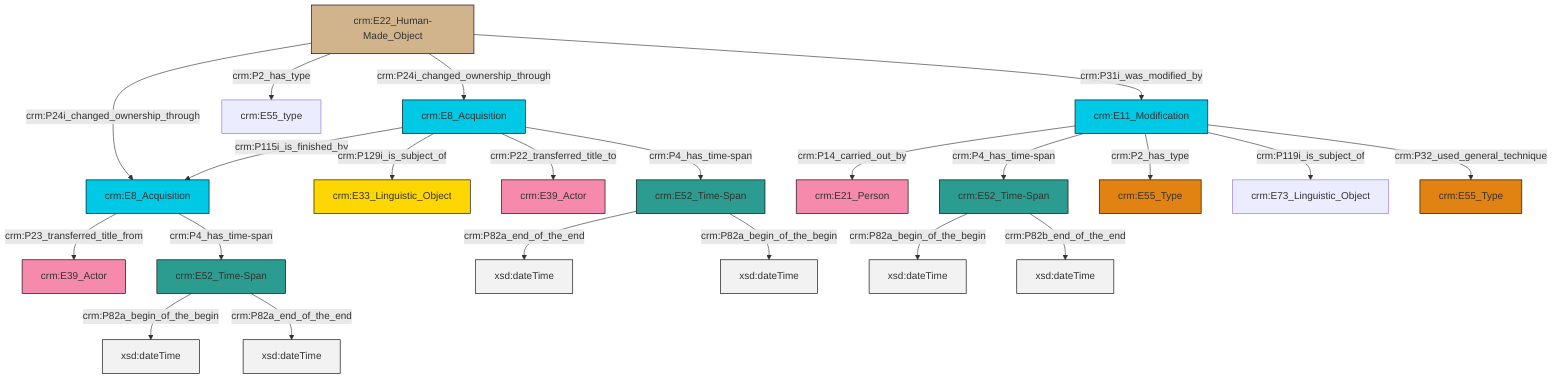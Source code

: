 graph TD
classDef Literal fill:#f2f2f2,stroke:#000000;
classDef CRM_Entity fill:#FFFFFF,stroke:#000000;
classDef Temporal_Entity fill:#00C9E6, stroke:#000000;
classDef Type fill:#E18312, stroke:#000000;
classDef Time-Span fill:#2C9C91, stroke:#000000;
classDef Appellation fill:#FFEB7F, stroke:#000000;
classDef Place fill:#008836, stroke:#000000;
classDef Persistent_Item fill:#B266B2, stroke:#000000;
classDef Conceptual_Object fill:#FFD700, stroke:#000000;
classDef Physical_Thing fill:#D2B48C, stroke:#000000;
classDef Actor fill:#f58aad, stroke:#000000;
classDef PC_Classes fill:#4ce600, stroke:#000000;
classDef Multi fill:#cccccc,stroke:#000000;

4["crm:E11_Modification"]:::Temporal_Entity -->|crm:P14_carried_out_by| 5["crm:E21_Person"]:::Actor
6["crm:E52_Time-Span"]:::Time-Span -->|crm:P82a_begin_of_the_begin| 7[xsd:dateTime]:::Literal
8["crm:E8_Acquisition"]:::Temporal_Entity -->|crm:P115i_is_finished_by| 10["crm:E8_Acquisition"]:::Temporal_Entity
4["crm:E11_Modification"]:::Temporal_Entity -->|crm:P4_has_time-span| 13["crm:E52_Time-Span"]:::Time-Span
8["crm:E8_Acquisition"]:::Temporal_Entity -->|crm:P129i_is_subject_of| 14["crm:E33_Linguistic_Object"]:::Conceptual_Object
4["crm:E11_Modification"]:::Temporal_Entity -->|crm:P2_has_type| 20["crm:E55_Type"]:::Type
18["crm:E22_Human-Made_Object"]:::Physical_Thing -->|crm:P24i_changed_ownership_through| 10["crm:E8_Acquisition"]:::Temporal_Entity
6["crm:E52_Time-Span"]:::Time-Span -->|crm:P82a_end_of_the_end| 23[xsd:dateTime]:::Literal
11["crm:E52_Time-Span"]:::Time-Span -->|crm:P82a_end_of_the_end| 25[xsd:dateTime]:::Literal
10["crm:E8_Acquisition"]:::Temporal_Entity -->|crm:P23_transferred_title_from| 21["crm:E39_Actor"]:::Actor
8["crm:E8_Acquisition"]:::Temporal_Entity -->|crm:P22_transferred_title_to| 2["crm:E39_Actor"]:::Actor
13["crm:E52_Time-Span"]:::Time-Span -->|crm:P82a_begin_of_the_begin| 28[xsd:dateTime]:::Literal
4["crm:E11_Modification"]:::Temporal_Entity -->|crm:P119i_is_subject_of| 0["crm:E73_Linguistic_Object"]:::Default
8["crm:E8_Acquisition"]:::Temporal_Entity -->|crm:P4_has_time-span| 11["crm:E52_Time-Span"]:::Time-Span
18["crm:E22_Human-Made_Object"]:::Physical_Thing -->|crm:P2_has_type| 15["crm:E55_type"]:::Default
11["crm:E52_Time-Span"]:::Time-Span -->|crm:P82a_begin_of_the_begin| 30[xsd:dateTime]:::Literal
4["crm:E11_Modification"]:::Temporal_Entity -->|crm:P32_used_general_technique| 26["crm:E55_Type"]:::Type
18["crm:E22_Human-Made_Object"]:::Physical_Thing -->|crm:P24i_changed_ownership_through| 8["crm:E8_Acquisition"]:::Temporal_Entity
10["crm:E8_Acquisition"]:::Temporal_Entity -->|crm:P4_has_time-span| 6["crm:E52_Time-Span"]:::Time-Span
18["crm:E22_Human-Made_Object"]:::Physical_Thing -->|crm:P31i_was_modified_by| 4["crm:E11_Modification"]:::Temporal_Entity
13["crm:E52_Time-Span"]:::Time-Span -->|crm:P82b_end_of_the_end| 35[xsd:dateTime]:::Literal
